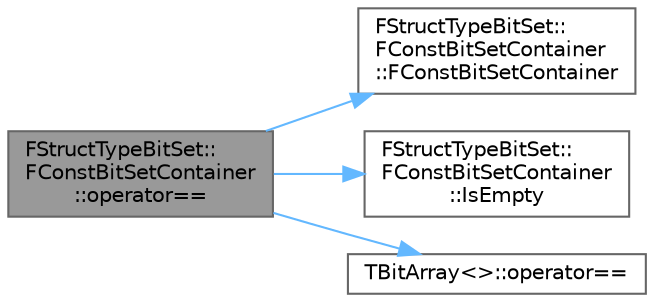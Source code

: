 digraph "FStructTypeBitSet::FConstBitSetContainer::operator=="
{
 // INTERACTIVE_SVG=YES
 // LATEX_PDF_SIZE
  bgcolor="transparent";
  edge [fontname=Helvetica,fontsize=10,labelfontname=Helvetica,labelfontsize=10];
  node [fontname=Helvetica,fontsize=10,shape=box,height=0.2,width=0.4];
  rankdir="LR";
  Node1 [id="Node000001",label="FStructTypeBitSet::\lFConstBitSetContainer\l::operator==",height=0.2,width=0.4,color="gray40", fillcolor="grey60", style="filled", fontcolor="black",tooltip="Compares two bitsets for equality."];
  Node1 -> Node2 [id="edge1_Node000001_Node000002",color="steelblue1",style="solid",tooltip=" "];
  Node2 [id="Node000002",label="FStructTypeBitSet::\lFConstBitSetContainer\l::FConstBitSetContainer",height=0.2,width=0.4,color="grey40", fillcolor="white", style="filled",URL="$d2/d7a/structFStructTypeBitSet_1_1FConstBitSetContainer.html#a2feb1ed3724f3fe9be4f7a395049a887",tooltip=" "];
  Node1 -> Node3 [id="edge2_Node000001_Node000003",color="steelblue1",style="solid",tooltip=" "];
  Node3 [id="Node000003",label="FStructTypeBitSet::\lFConstBitSetContainer\l::IsEmpty",height=0.2,width=0.4,color="grey40", fillcolor="white", style="filled",URL="$d2/d7a/structFStructTypeBitSet_1_1FConstBitSetContainer.html#ab8d9d8c5e6263dd12164f622dcba6db7",tooltip=" "];
  Node1 -> Node4 [id="edge3_Node000001_Node000004",color="steelblue1",style="solid",tooltip=" "];
  Node4 [id="Node000004",label="TBitArray\<\>::operator==",height=0.2,width=0.4,color="grey40", fillcolor="white", style="filled",URL="$d5/d67/classTBitArray.html#ab50ac3d36810d579f498b16e6f72516e",tooltip=" "];
}
